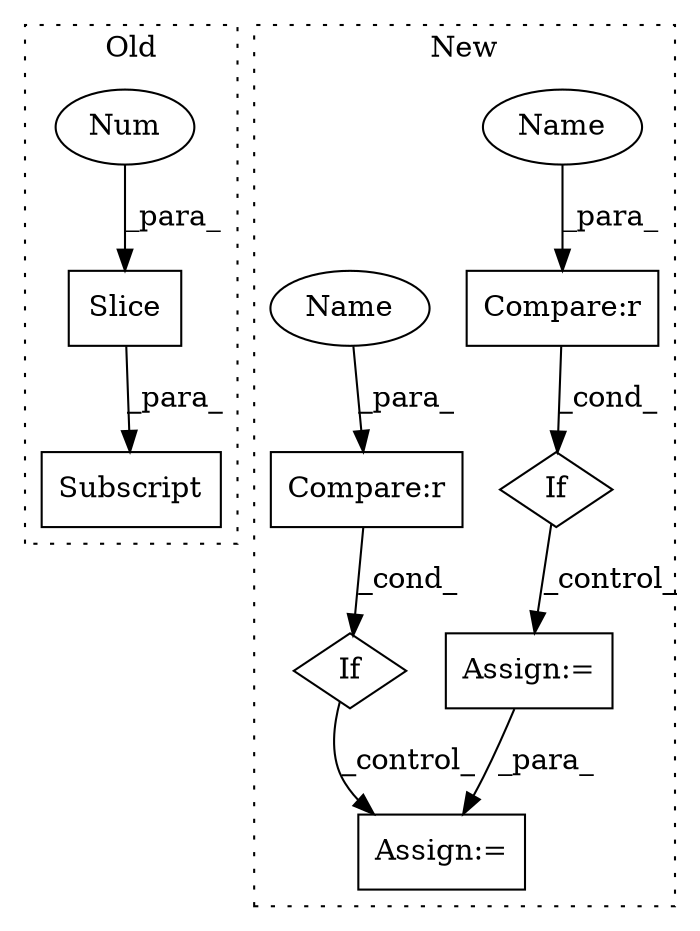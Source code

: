 digraph G {
subgraph cluster0 {
1 [label="Slice" a="80" s="2422" l="2" shape="box"];
3 [label="Num" a="76" s="2422" l="1" shape="ellipse"];
6 [label="Subscript" a="63" s="2420,0" l="5,0" shape="box"];
label = "Old";
style="dotted";
}
subgraph cluster1 {
2 [label="If" a="96" s="2925,2959" l="3,14" shape="diamond"];
4 [label="Assign:=" a="68" s="2978" l="3" shape="box"];
5 [label="Compare:r" a="40" s="2928" l="31" shape="box"];
7 [label="Compare:r" a="40" s="2586" l="31" shape="box"];
8 [label="If" a="96" s="2583,2617" l="3,14" shape="diamond"];
9 [label="Assign:=" a="68" s="2636" l="3" shape="box"];
10 [label="Name" a="87" s="2604" l="13" shape="ellipse"];
11 [label="Name" a="87" s="2946" l="13" shape="ellipse"];
label = "New";
style="dotted";
}
1 -> 6 [label="_para_"];
2 -> 4 [label="_control_"];
3 -> 1 [label="_para_"];
5 -> 2 [label="_cond_"];
7 -> 8 [label="_cond_"];
8 -> 9 [label="_control_"];
9 -> 4 [label="_para_"];
10 -> 7 [label="_para_"];
11 -> 5 [label="_para_"];
}